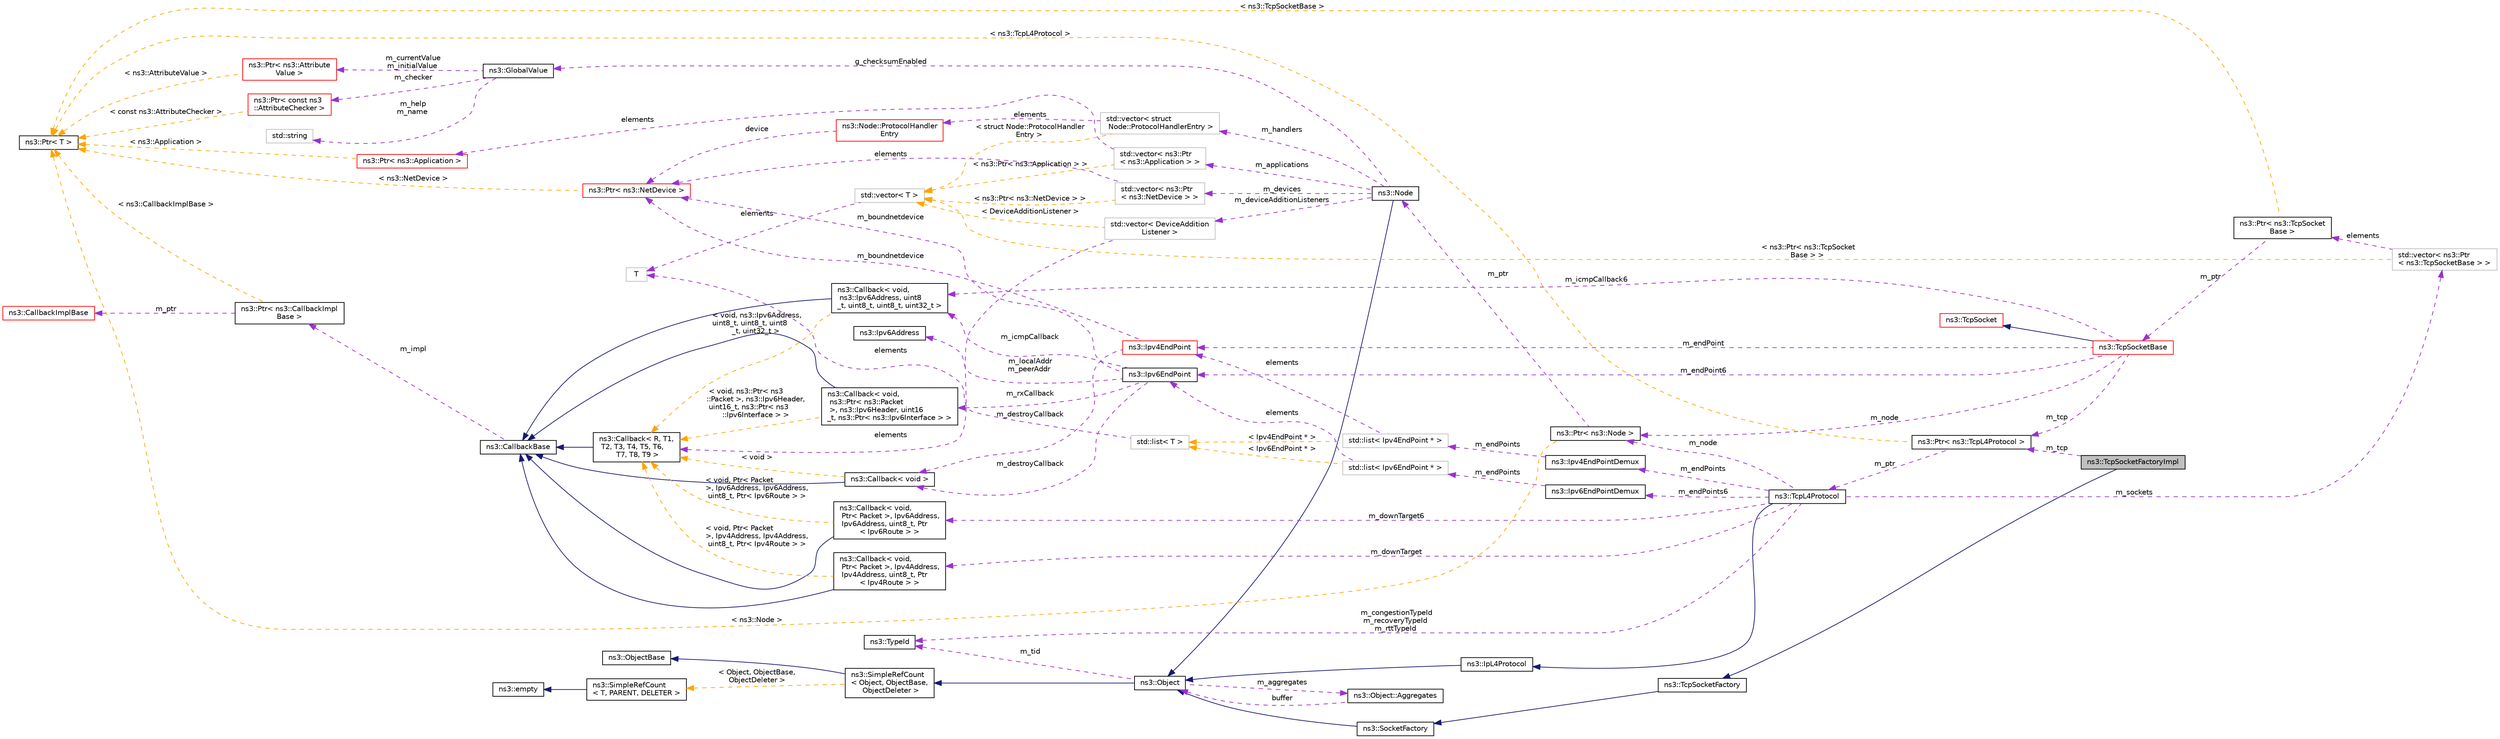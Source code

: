 digraph "ns3::TcpSocketFactoryImpl"
{
 // LATEX_PDF_SIZE
  edge [fontname="Helvetica",fontsize="10",labelfontname="Helvetica",labelfontsize="10"];
  node [fontname="Helvetica",fontsize="10",shape=record];
  rankdir="LR";
  Node1 [label="ns3::TcpSocketFactoryImpl",height=0.2,width=0.4,color="black", fillcolor="grey75", style="filled", fontcolor="black",tooltip="socket factory implementation for native ns-3 TCP"];
  Node2 -> Node1 [dir="back",color="midnightblue",fontsize="10",style="solid",fontname="Helvetica"];
  Node2 [label="ns3::TcpSocketFactory",height=0.2,width=0.4,color="black", fillcolor="white", style="filled",URL="$classns3_1_1_tcp_socket_factory.html",tooltip="API to create TCP socket instances."];
  Node3 -> Node2 [dir="back",color="midnightblue",fontsize="10",style="solid",fontname="Helvetica"];
  Node3 [label="ns3::SocketFactory",height=0.2,width=0.4,color="black", fillcolor="white", style="filled",URL="$classns3_1_1_socket_factory.html",tooltip="Object to create transport layer instances that provide a socket API to applications."];
  Node4 -> Node3 [dir="back",color="midnightblue",fontsize="10",style="solid",fontname="Helvetica"];
  Node4 [label="ns3::Object",height=0.2,width=0.4,color="black", fillcolor="white", style="filled",URL="$classns3_1_1_object.html",tooltip="A base class which provides memory management and object aggregation."];
  Node5 -> Node4 [dir="back",color="midnightblue",fontsize="10",style="solid",fontname="Helvetica"];
  Node5 [label="ns3::SimpleRefCount\l\< Object, ObjectBase,\l ObjectDeleter \>",height=0.2,width=0.4,color="black", fillcolor="white", style="filled",URL="$classns3_1_1_simple_ref_count.html",tooltip=" "];
  Node6 -> Node5 [dir="back",color="midnightblue",fontsize="10",style="solid",fontname="Helvetica"];
  Node6 [label="ns3::ObjectBase",height=0.2,width=0.4,color="black", fillcolor="white", style="filled",URL="$classns3_1_1_object_base.html",tooltip="Anchor the ns-3 type and attribute system."];
  Node7 -> Node5 [dir="back",color="orange",fontsize="10",style="dashed",label=" \< Object, ObjectBase,\l ObjectDeleter \>" ,fontname="Helvetica"];
  Node7 [label="ns3::SimpleRefCount\l\< T, PARENT, DELETER \>",height=0.2,width=0.4,color="black", fillcolor="white", style="filled",URL="$classns3_1_1_simple_ref_count.html",tooltip="A template-based reference counting class."];
  Node8 -> Node7 [dir="back",color="midnightblue",fontsize="10",style="solid",fontname="Helvetica"];
  Node8 [label="ns3::empty",height=0.2,width=0.4,color="black", fillcolor="white", style="filled",URL="$classns3_1_1empty.html",tooltip="make Callback use a separate empty type"];
  Node9 -> Node4 [dir="back",color="darkorchid3",fontsize="10",style="dashed",label=" m_tid" ,fontname="Helvetica"];
  Node9 [label="ns3::TypeId",height=0.2,width=0.4,color="black", fillcolor="white", style="filled",URL="$classns3_1_1_type_id.html",tooltip="a unique identifier for an interface."];
  Node10 -> Node4 [dir="back",color="darkorchid3",fontsize="10",style="dashed",label=" m_aggregates" ,fontname="Helvetica"];
  Node10 [label="ns3::Object::Aggregates",height=0.2,width=0.4,color="black", fillcolor="white", style="filled",URL="$structns3_1_1_object_1_1_aggregates.html",tooltip="The list of Objects aggregated to this one."];
  Node4 -> Node10 [dir="back",color="darkorchid3",fontsize="10",style="dashed",label=" buffer" ,fontname="Helvetica"];
  Node11 -> Node1 [dir="back",color="darkorchid3",fontsize="10",style="dashed",label=" m_tcp" ,fontname="Helvetica"];
  Node11 [label="ns3::Ptr\< ns3::TcpL4Protocol \>",height=0.2,width=0.4,color="black", fillcolor="white", style="filled",URL="$classns3_1_1_ptr.html",tooltip=" "];
  Node12 -> Node11 [dir="back",color="darkorchid3",fontsize="10",style="dashed",label=" m_ptr" ,fontname="Helvetica"];
  Node12 [label="ns3::TcpL4Protocol",height=0.2,width=0.4,color="black", fillcolor="white", style="filled",URL="$classns3_1_1_tcp_l4_protocol.html",tooltip="TCP socket creation and multiplexing/demultiplexing."];
  Node13 -> Node12 [dir="back",color="midnightblue",fontsize="10",style="solid",fontname="Helvetica"];
  Node13 [label="ns3::IpL4Protocol",height=0.2,width=0.4,color="black", fillcolor="white", style="filled",URL="$classns3_1_1_ip_l4_protocol.html",tooltip="L4 Protocol abstract base class."];
  Node4 -> Node13 [dir="back",color="midnightblue",fontsize="10",style="solid",fontname="Helvetica"];
  Node14 -> Node12 [dir="back",color="darkorchid3",fontsize="10",style="dashed",label=" m_endPoints6" ,fontname="Helvetica"];
  Node14 [label="ns3::Ipv6EndPointDemux",height=0.2,width=0.4,color="black", fillcolor="white", style="filled",URL="$classns3_1_1_ipv6_end_point_demux.html",tooltip="Demultiplexer for end points."];
  Node15 -> Node14 [dir="back",color="darkorchid3",fontsize="10",style="dashed",label=" m_endPoints" ,fontname="Helvetica"];
  Node15 [label="std::list\< Ipv6EndPoint * \>",height=0.2,width=0.4,color="grey75", fillcolor="white", style="filled",tooltip=" "];
  Node16 -> Node15 [dir="back",color="darkorchid3",fontsize="10",style="dashed",label=" elements" ,fontname="Helvetica"];
  Node16 [label="ns3::Ipv6EndPoint",height=0.2,width=0.4,color="black", fillcolor="white", style="filled",URL="$classns3_1_1_ipv6_end_point.html",tooltip="A representation of an IPv6 endpoint/connection."];
  Node17 -> Node16 [dir="back",color="darkorchid3",fontsize="10",style="dashed",label=" m_rxCallback" ,fontname="Helvetica"];
  Node17 [label="ns3::Callback\< void,\l ns3::Ptr\< ns3::Packet\l \>, ns3::Ipv6Header, uint16\l_t, ns3::Ptr\< ns3::Ipv6Interface \> \>",height=0.2,width=0.4,color="black", fillcolor="white", style="filled",URL="$classns3_1_1_callback.html",tooltip=" "];
  Node18 -> Node17 [dir="back",color="midnightblue",fontsize="10",style="solid",fontname="Helvetica"];
  Node18 [label="ns3::CallbackBase",height=0.2,width=0.4,color="black", fillcolor="white", style="filled",URL="$classns3_1_1_callback_base.html",tooltip="Base class for Callback class."];
  Node19 -> Node18 [dir="back",color="darkorchid3",fontsize="10",style="dashed",label=" m_impl" ,fontname="Helvetica"];
  Node19 [label="ns3::Ptr\< ns3::CallbackImpl\lBase \>",height=0.2,width=0.4,color="black", fillcolor="white", style="filled",URL="$classns3_1_1_ptr.html",tooltip=" "];
  Node20 -> Node19 [dir="back",color="darkorchid3",fontsize="10",style="dashed",label=" m_ptr" ,fontname="Helvetica"];
  Node20 [label="ns3::CallbackImplBase",height=0.2,width=0.4,color="red", fillcolor="white", style="filled",URL="$classns3_1_1_callback_impl_base.html",tooltip="Abstract base class for CallbackImpl Provides reference counting and equality test."];
  Node22 -> Node19 [dir="back",color="orange",fontsize="10",style="dashed",label=" \< ns3::CallbackImplBase \>" ,fontname="Helvetica"];
  Node22 [label="ns3::Ptr\< T \>",height=0.2,width=0.4,color="black", fillcolor="white", style="filled",URL="$classns3_1_1_ptr.html",tooltip="Smart pointer class similar to boost::intrusive_ptr."];
  Node23 -> Node17 [dir="back",color="orange",fontsize="10",style="dashed",label=" \< void, ns3::Ptr\< ns3\l::Packet \>, ns3::Ipv6Header,\l uint16_t, ns3::Ptr\< ns3\l::Ipv6Interface \> \>" ,fontname="Helvetica"];
  Node23 [label="ns3::Callback\< R, T1,\l T2, T3, T4, T5, T6,\l T7, T8, T9 \>",height=0.2,width=0.4,color="black", fillcolor="white", style="filled",URL="$classns3_1_1_callback.html",tooltip="Callback template class."];
  Node18 -> Node23 [dir="back",color="midnightblue",fontsize="10",style="solid",fontname="Helvetica"];
  Node24 -> Node16 [dir="back",color="darkorchid3",fontsize="10",style="dashed",label=" m_boundnetdevice" ,fontname="Helvetica"];
  Node24 [label="ns3::Ptr\< ns3::NetDevice \>",height=0.2,width=0.4,color="red", fillcolor="white", style="filled",URL="$classns3_1_1_ptr.html",tooltip=" "];
  Node22 -> Node24 [dir="back",color="orange",fontsize="10",style="dashed",label=" \< ns3::NetDevice \>" ,fontname="Helvetica"];
  Node26 -> Node16 [dir="back",color="darkorchid3",fontsize="10",style="dashed",label=" m_localAddr\nm_peerAddr" ,fontname="Helvetica"];
  Node26 [label="ns3::Ipv6Address",height=0.2,width=0.4,color="black", fillcolor="white", style="filled",URL="$classns3_1_1_ipv6_address.html",tooltip="Describes an IPv6 address."];
  Node27 -> Node16 [dir="back",color="darkorchid3",fontsize="10",style="dashed",label=" m_destroyCallback" ,fontname="Helvetica"];
  Node27 [label="ns3::Callback\< void \>",height=0.2,width=0.4,color="black", fillcolor="white", style="filled",URL="$classns3_1_1_callback.html",tooltip=" "];
  Node18 -> Node27 [dir="back",color="midnightblue",fontsize="10",style="solid",fontname="Helvetica"];
  Node23 -> Node27 [dir="back",color="orange",fontsize="10",style="dashed",label=" \< void \>" ,fontname="Helvetica"];
  Node28 -> Node16 [dir="back",color="darkorchid3",fontsize="10",style="dashed",label=" m_icmpCallback" ,fontname="Helvetica"];
  Node28 [label="ns3::Callback\< void,\l ns3::Ipv6Address, uint8\l_t, uint8_t, uint8_t, uint32_t \>",height=0.2,width=0.4,color="black", fillcolor="white", style="filled",URL="$classns3_1_1_callback.html",tooltip=" "];
  Node18 -> Node28 [dir="back",color="midnightblue",fontsize="10",style="solid",fontname="Helvetica"];
  Node23 -> Node28 [dir="back",color="orange",fontsize="10",style="dashed",label=" \< void, ns3::Ipv6Address,\l uint8_t, uint8_t, uint8\l_t, uint32_t \>" ,fontname="Helvetica"];
  Node29 -> Node15 [dir="back",color="orange",fontsize="10",style="dashed",label=" \< Ipv6EndPoint * \>" ,fontname="Helvetica"];
  Node29 [label="std::list\< T \>",height=0.2,width=0.4,color="grey75", fillcolor="white", style="filled",tooltip=" "];
  Node30 -> Node29 [dir="back",color="darkorchid3",fontsize="10",style="dashed",label=" elements" ,fontname="Helvetica"];
  Node30 [label="T",height=0.2,width=0.4,color="grey75", fillcolor="white", style="filled",tooltip=" "];
  Node31 -> Node12 [dir="back",color="darkorchid3",fontsize="10",style="dashed",label=" m_downTarget6" ,fontname="Helvetica"];
  Node31 [label="ns3::Callback\< void,\l Ptr\< Packet \>, Ipv6Address,\l Ipv6Address, uint8_t, Ptr\l\< Ipv6Route \> \>",height=0.2,width=0.4,color="black", fillcolor="white", style="filled",URL="$classns3_1_1_callback.html",tooltip=" "];
  Node18 -> Node31 [dir="back",color="midnightblue",fontsize="10",style="solid",fontname="Helvetica"];
  Node23 -> Node31 [dir="back",color="orange",fontsize="10",style="dashed",label=" \< void, Ptr\< Packet\l \>, Ipv6Address, Ipv6Address,\l uint8_t, Ptr\< Ipv6Route \> \>" ,fontname="Helvetica"];
  Node32 -> Node12 [dir="back",color="darkorchid3",fontsize="10",style="dashed",label=" m_node" ,fontname="Helvetica"];
  Node32 [label="ns3::Ptr\< ns3::Node \>",height=0.2,width=0.4,color="black", fillcolor="white", style="filled",URL="$classns3_1_1_ptr.html",tooltip=" "];
  Node33 -> Node32 [dir="back",color="darkorchid3",fontsize="10",style="dashed",label=" m_ptr" ,fontname="Helvetica"];
  Node33 [label="ns3::Node",height=0.2,width=0.4,color="black", fillcolor="white", style="filled",URL="$classns3_1_1_node.html",tooltip="A network Node."];
  Node4 -> Node33 [dir="back",color="midnightblue",fontsize="10",style="solid",fontname="Helvetica"];
  Node34 -> Node33 [dir="back",color="darkorchid3",fontsize="10",style="dashed",label=" m_applications" ,fontname="Helvetica"];
  Node34 [label="std::vector\< ns3::Ptr\l\< ns3::Application \> \>",height=0.2,width=0.4,color="grey75", fillcolor="white", style="filled",tooltip=" "];
  Node35 -> Node34 [dir="back",color="darkorchid3",fontsize="10",style="dashed",label=" elements" ,fontname="Helvetica"];
  Node35 [label="ns3::Ptr\< ns3::Application \>",height=0.2,width=0.4,color="red", fillcolor="white", style="filled",URL="$classns3_1_1_ptr.html",tooltip=" "];
  Node22 -> Node35 [dir="back",color="orange",fontsize="10",style="dashed",label=" \< ns3::Application \>" ,fontname="Helvetica"];
  Node44 -> Node34 [dir="back",color="orange",fontsize="10",style="dashed",label=" \< ns3::Ptr\< ns3::Application \> \>" ,fontname="Helvetica"];
  Node44 [label="std::vector\< T \>",height=0.2,width=0.4,color="grey75", fillcolor="white", style="filled",tooltip=" "];
  Node30 -> Node44 [dir="back",color="darkorchid3",fontsize="10",style="dashed",label=" elements" ,fontname="Helvetica"];
  Node45 -> Node33 [dir="back",color="darkorchid3",fontsize="10",style="dashed",label=" m_devices" ,fontname="Helvetica"];
  Node45 [label="std::vector\< ns3::Ptr\l\< ns3::NetDevice \> \>",height=0.2,width=0.4,color="grey75", fillcolor="white", style="filled",tooltip=" "];
  Node24 -> Node45 [dir="back",color="darkorchid3",fontsize="10",style="dashed",label=" elements" ,fontname="Helvetica"];
  Node44 -> Node45 [dir="back",color="orange",fontsize="10",style="dashed",label=" \< ns3::Ptr\< ns3::NetDevice \> \>" ,fontname="Helvetica"];
  Node46 -> Node33 [dir="back",color="darkorchid3",fontsize="10",style="dashed",label=" g_checksumEnabled" ,fontname="Helvetica"];
  Node46 [label="ns3::GlobalValue",height=0.2,width=0.4,color="black", fillcolor="white", style="filled",URL="$classns3_1_1_global_value.html",tooltip="Hold a so-called 'global value'."];
  Node47 -> Node46 [dir="back",color="darkorchid3",fontsize="10",style="dashed",label=" m_currentValue\nm_initialValue" ,fontname="Helvetica"];
  Node47 [label="ns3::Ptr\< ns3::Attribute\lValue \>",height=0.2,width=0.4,color="red", fillcolor="white", style="filled",URL="$classns3_1_1_ptr.html",tooltip=" "];
  Node22 -> Node47 [dir="back",color="orange",fontsize="10",style="dashed",label=" \< ns3::AttributeValue \>" ,fontname="Helvetica"];
  Node50 -> Node46 [dir="back",color="darkorchid3",fontsize="10",style="dashed",label=" m_help\nm_name" ,fontname="Helvetica"];
  Node50 [label="std::string",height=0.2,width=0.4,color="grey75", fillcolor="white", style="filled",tooltip=" "];
  Node52 -> Node46 [dir="back",color="darkorchid3",fontsize="10",style="dashed",label=" m_checker" ,fontname="Helvetica"];
  Node52 [label="ns3::Ptr\< const ns3\l::AttributeChecker \>",height=0.2,width=0.4,color="red", fillcolor="white", style="filled",URL="$classns3_1_1_ptr.html",tooltip=" "];
  Node22 -> Node52 [dir="back",color="orange",fontsize="10",style="dashed",label=" \< const ns3::AttributeChecker \>" ,fontname="Helvetica"];
  Node55 -> Node33 [dir="back",color="darkorchid3",fontsize="10",style="dashed",label=" m_handlers" ,fontname="Helvetica"];
  Node55 [label="std::vector\< struct\l Node::ProtocolHandlerEntry \>",height=0.2,width=0.4,color="grey75", fillcolor="white", style="filled",tooltip=" "];
  Node56 -> Node55 [dir="back",color="darkorchid3",fontsize="10",style="dashed",label=" elements" ,fontname="Helvetica"];
  Node56 [label="ns3::Node::ProtocolHandler\lEntry",height=0.2,width=0.4,color="red", fillcolor="white", style="filled",URL="$structns3_1_1_node_1_1_protocol_handler_entry.html",tooltip="Protocol handler entry."];
  Node24 -> Node56 [dir="back",color="darkorchid3",fontsize="10",style="dashed",label=" device" ,fontname="Helvetica"];
  Node44 -> Node55 [dir="back",color="orange",fontsize="10",style="dashed",label=" \< struct Node::ProtocolHandler\lEntry \>" ,fontname="Helvetica"];
  Node58 -> Node33 [dir="back",color="darkorchid3",fontsize="10",style="dashed",label=" m_deviceAdditionListeners" ,fontname="Helvetica"];
  Node58 [label="std::vector\< DeviceAddition\lListener \>",height=0.2,width=0.4,color="grey75", fillcolor="white", style="filled",tooltip=" "];
  Node23 -> Node58 [dir="back",color="darkorchid3",fontsize="10",style="dashed",label=" elements" ,fontname="Helvetica"];
  Node44 -> Node58 [dir="back",color="orange",fontsize="10",style="dashed",label=" \< DeviceAdditionListener \>" ,fontname="Helvetica"];
  Node22 -> Node32 [dir="back",color="orange",fontsize="10",style="dashed",label=" \< ns3::Node \>" ,fontname="Helvetica"];
  Node9 -> Node12 [dir="back",color="darkorchid3",fontsize="10",style="dashed",label=" m_congestionTypeId\nm_recoveryTypeId\nm_rttTypeId" ,fontname="Helvetica"];
  Node59 -> Node12 [dir="back",color="darkorchid3",fontsize="10",style="dashed",label=" m_sockets" ,fontname="Helvetica"];
  Node59 [label="std::vector\< ns3::Ptr\l\< ns3::TcpSocketBase \> \>",height=0.2,width=0.4,color="grey75", fillcolor="white", style="filled",tooltip=" "];
  Node60 -> Node59 [dir="back",color="darkorchid3",fontsize="10",style="dashed",label=" elements" ,fontname="Helvetica"];
  Node60 [label="ns3::Ptr\< ns3::TcpSocket\lBase \>",height=0.2,width=0.4,color="black", fillcolor="white", style="filled",URL="$classns3_1_1_ptr.html",tooltip=" "];
  Node61 -> Node60 [dir="back",color="darkorchid3",fontsize="10",style="dashed",label=" m_ptr" ,fontname="Helvetica"];
  Node61 [label="ns3::TcpSocketBase",height=0.2,width=0.4,color="red", fillcolor="white", style="filled",URL="$classns3_1_1_tcp_socket_base.html",tooltip="A base class for implementation of a stream socket using TCP."];
  Node62 -> Node61 [dir="back",color="midnightblue",fontsize="10",style="solid",fontname="Helvetica"];
  Node62 [label="ns3::TcpSocket",height=0.2,width=0.4,color="red", fillcolor="white", style="filled",URL="$classns3_1_1_tcp_socket.html",tooltip="(abstract) base class of all TcpSockets"];
  Node32 -> Node61 [dir="back",color="darkorchid3",fontsize="10",style="dashed",label=" m_node" ,fontname="Helvetica"];
  Node11 -> Node61 [dir="back",color="darkorchid3",fontsize="10",style="dashed",label=" m_tcp" ,fontname="Helvetica"];
  Node133 -> Node61 [dir="back",color="darkorchid3",fontsize="10",style="dashed",label=" m_endPoint" ,fontname="Helvetica"];
  Node133 [label="ns3::Ipv4EndPoint",height=0.2,width=0.4,color="red", fillcolor="white", style="filled",URL="$classns3_1_1_ipv4_end_point.html",tooltip="A representation of an internet endpoint/connection."];
  Node24 -> Node133 [dir="back",color="darkorchid3",fontsize="10",style="dashed",label=" m_boundnetdevice" ,fontname="Helvetica"];
  Node27 -> Node133 [dir="back",color="darkorchid3",fontsize="10",style="dashed",label=" m_destroyCallback" ,fontname="Helvetica"];
  Node28 -> Node61 [dir="back",color="darkorchid3",fontsize="10",style="dashed",label=" m_icmpCallback6" ,fontname="Helvetica"];
  Node16 -> Node61 [dir="back",color="darkorchid3",fontsize="10",style="dashed",label=" m_endPoint6" ,fontname="Helvetica"];
  Node22 -> Node60 [dir="back",color="orange",fontsize="10",style="dashed",label=" \< ns3::TcpSocketBase \>" ,fontname="Helvetica"];
  Node44 -> Node59 [dir="back",color="orange",fontsize="10",style="dashed",label=" \< ns3::Ptr\< ns3::TcpSocket\lBase \> \>" ,fontname="Helvetica"];
  Node139 -> Node12 [dir="back",color="darkorchid3",fontsize="10",style="dashed",label=" m_downTarget" ,fontname="Helvetica"];
  Node139 [label="ns3::Callback\< void,\l Ptr\< Packet \>, Ipv4Address,\l Ipv4Address, uint8_t, Ptr\l\< Ipv4Route \> \>",height=0.2,width=0.4,color="black", fillcolor="white", style="filled",URL="$classns3_1_1_callback.html",tooltip=" "];
  Node18 -> Node139 [dir="back",color="midnightblue",fontsize="10",style="solid",fontname="Helvetica"];
  Node23 -> Node139 [dir="back",color="orange",fontsize="10",style="dashed",label=" \< void, Ptr\< Packet\l \>, Ipv4Address, Ipv4Address,\l uint8_t, Ptr\< Ipv4Route \> \>" ,fontname="Helvetica"];
  Node140 -> Node12 [dir="back",color="darkorchid3",fontsize="10",style="dashed",label=" m_endPoints" ,fontname="Helvetica"];
  Node140 [label="ns3::Ipv4EndPointDemux",height=0.2,width=0.4,color="black", fillcolor="white", style="filled",URL="$classns3_1_1_ipv4_end_point_demux.html",tooltip="Demultiplexes packets to various transport layer endpoints."];
  Node141 -> Node140 [dir="back",color="darkorchid3",fontsize="10",style="dashed",label=" m_endPoints" ,fontname="Helvetica"];
  Node141 [label="std::list\< Ipv4EndPoint * \>",height=0.2,width=0.4,color="grey75", fillcolor="white", style="filled",tooltip=" "];
  Node133 -> Node141 [dir="back",color="darkorchid3",fontsize="10",style="dashed",label=" elements" ,fontname="Helvetica"];
  Node29 -> Node141 [dir="back",color="orange",fontsize="10",style="dashed",label=" \< Ipv4EndPoint * \>" ,fontname="Helvetica"];
  Node22 -> Node11 [dir="back",color="orange",fontsize="10",style="dashed",label=" \< ns3::TcpL4Protocol \>" ,fontname="Helvetica"];
}
